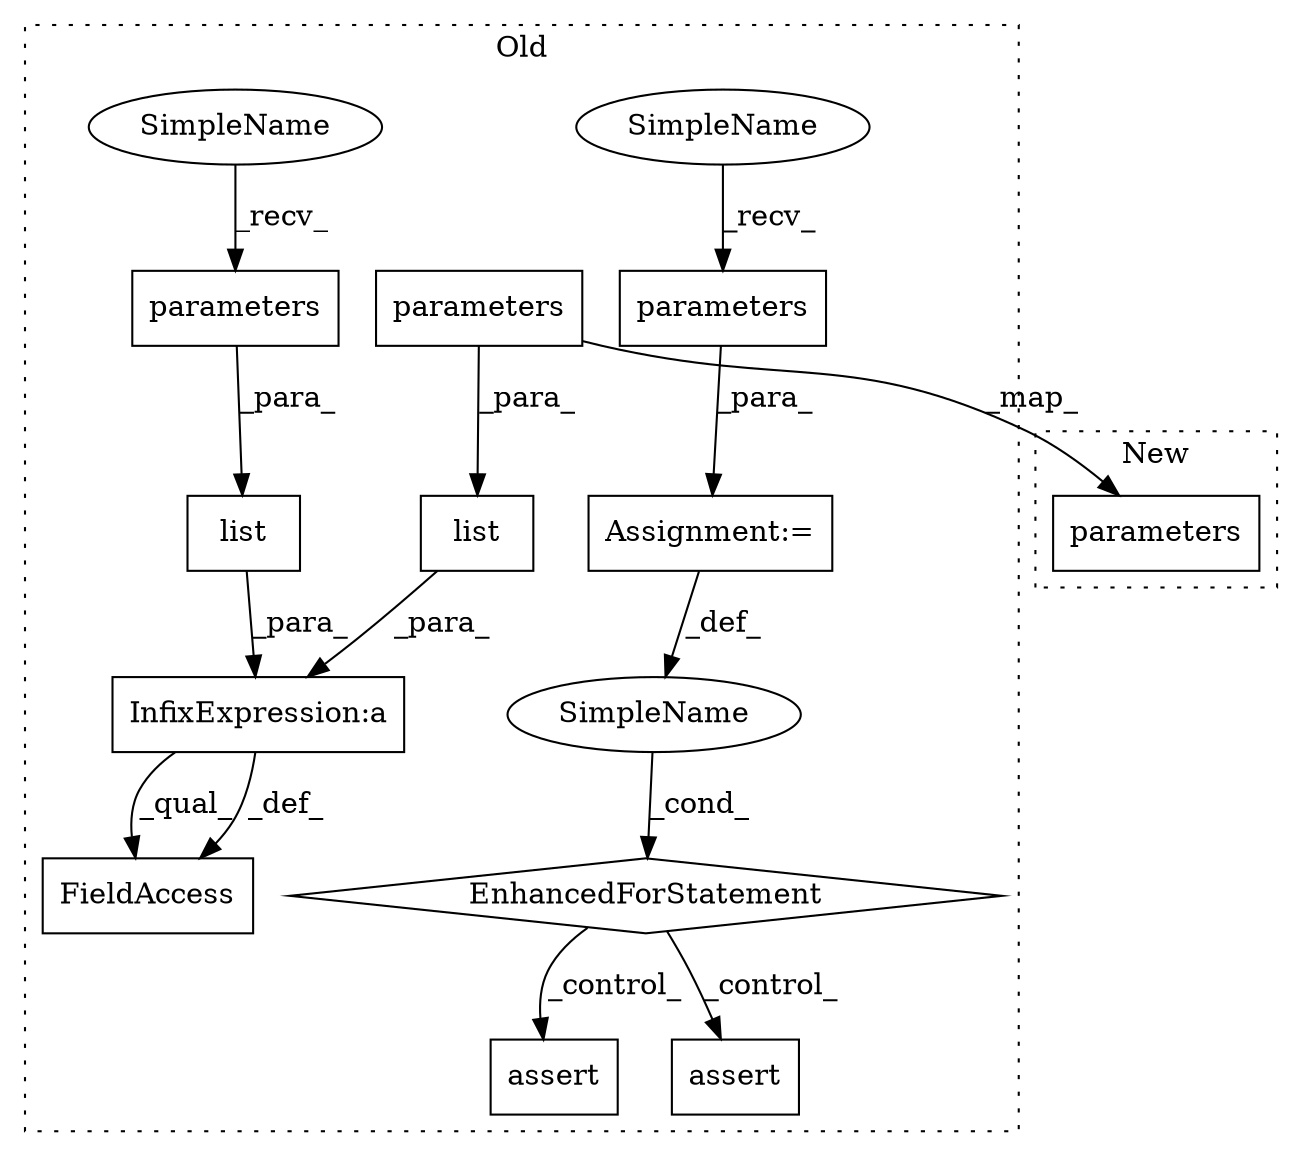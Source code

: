 digraph G {
subgraph cluster0 {
1 [label="parameters" a="32" s="3038" l="12" shape="box"];
3 [label="list" a="32" s="3024,3050" l="5,1" shape="box"];
4 [label="InfixExpression:a" a="27" s="3051" l="3" shape="box"];
5 [label="list" a="32" s="3054,3082" l="5,1" shape="box"];
6 [label="parameters" a="32" s="3070" l="12" shape="box"];
7 [label="parameters" a="32" s="3729" l="12" shape="box"];
8 [label="assert" a="32" s="3758,3787" l="11,1" shape="box"];
9 [label="SimpleName" a="42" s="3710" l="5" shape="ellipse"];
10 [label="assert" a="32" s="3803,3843" l="14,1" shape="box"];
11 [label="EnhancedForStatement" a="70" s="3649,3741" l="57,2" shape="diamond"];
12 [label="Assignment:=" a="7" s="3649,3741" l="57,2" shape="box"];
13 [label="FieldAccess" a="22" s="3379" l="16" shape="box"];
14 [label="SimpleName" a="42" s="3718" l="10" shape="ellipse"];
15 [label="SimpleName" a="42" s="3059" l="10" shape="ellipse"];
label = "Old";
style="dotted";
}
subgraph cluster1 {
2 [label="parameters" a="32" s="3033" l="12" shape="box"];
label = "New";
style="dotted";
}
1 -> 2 [label="_map_"];
1 -> 3 [label="_para_"];
3 -> 4 [label="_para_"];
4 -> 13 [label="_qual_"];
4 -> 13 [label="_def_"];
5 -> 4 [label="_para_"];
6 -> 5 [label="_para_"];
7 -> 12 [label="_para_"];
9 -> 11 [label="_cond_"];
11 -> 8 [label="_control_"];
11 -> 10 [label="_control_"];
12 -> 9 [label="_def_"];
14 -> 7 [label="_recv_"];
15 -> 6 [label="_recv_"];
}